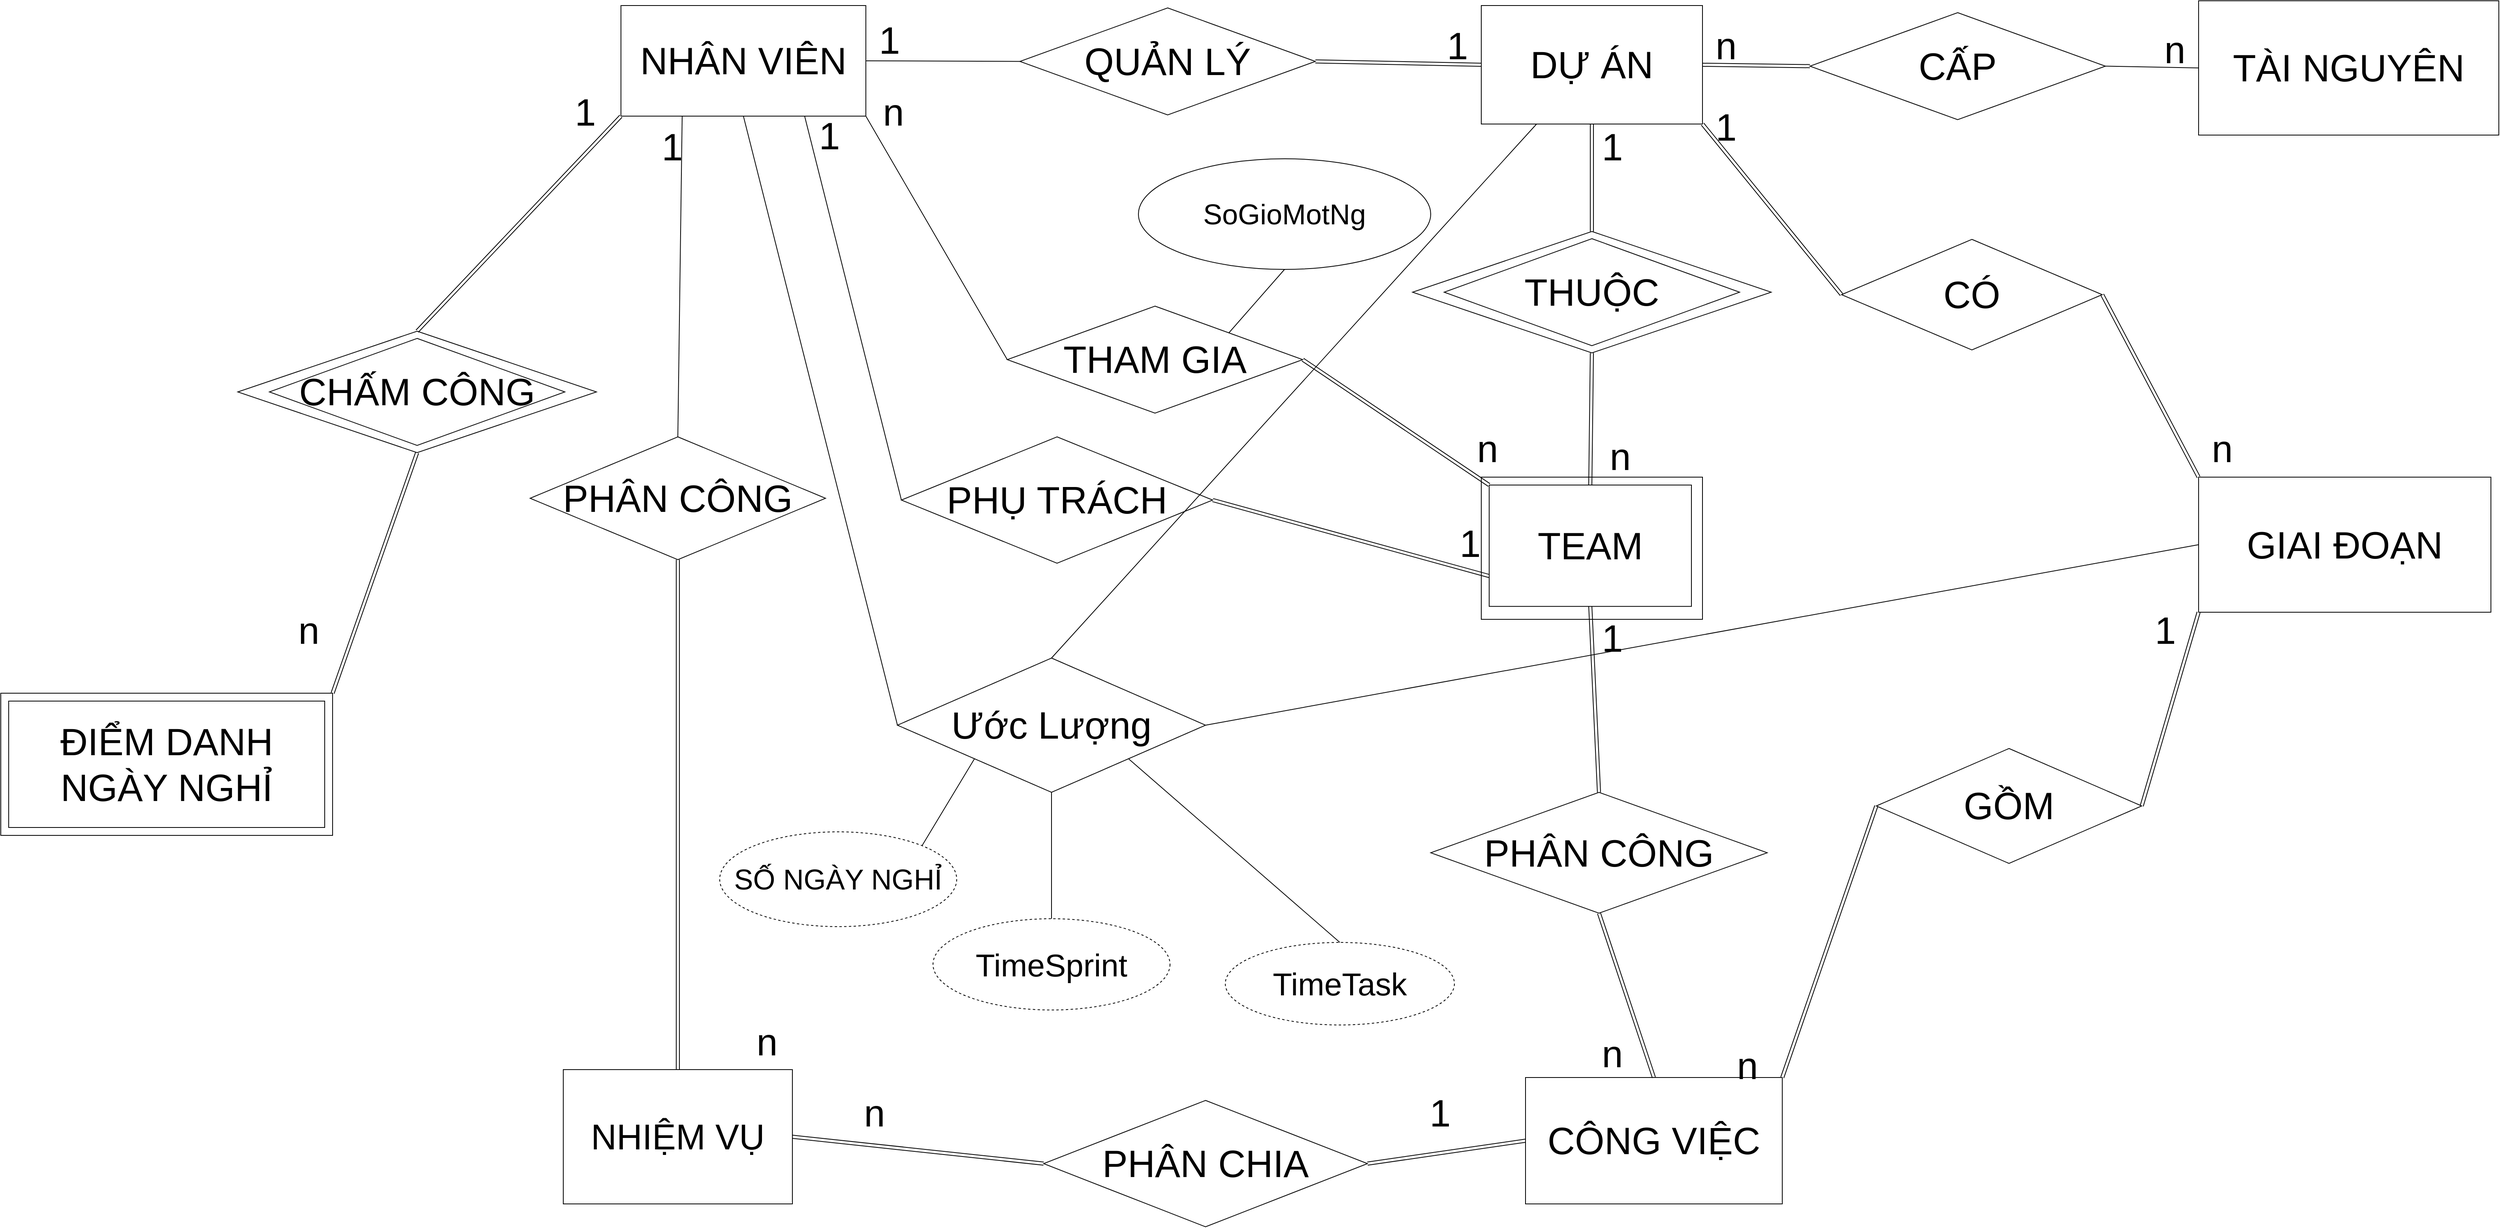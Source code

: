 <mxfile version="20.8.10" type="device" pages="2"><diagram id="C5RBs43oDa-KdzZeNtuy" name="Mối Kết Hợp"><mxGraphModel dx="4080" dy="1984" grid="1" gridSize="10" guides="1" tooltips="1" connect="1" arrows="1" fold="1" page="1" pageScale="1" pageWidth="827" pageHeight="1169" math="0" shadow="0"><root><mxCell id="WIyWlLk6GJQsqaUBKTNV-0"/><mxCell id="WIyWlLk6GJQsqaUBKTNV-1" parent="WIyWlLk6GJQsqaUBKTNV-0"/><mxCell id="3_I5SoKO1ajLQpSbr8QC-2" value="&lt;font style=&quot;font-size: 48px;&quot;&gt;NHÂN VIÊN&lt;/font&gt;" style="rounded=0;whiteSpace=wrap;html=1;" parent="WIyWlLk6GJQsqaUBKTNV-1" vertex="1"><mxGeometry x="1105" y="204" width="310" height="140" as="geometry"/></mxCell><mxCell id="3_I5SoKO1ajLQpSbr8QC-3" value="" style="group;fontSize=35;fontStyle=0" parent="WIyWlLk6GJQsqaUBKTNV-1" vertex="1" connectable="0"><mxGeometry x="1032" y="1551" width="290" height="170" as="geometry"/></mxCell><mxCell id="3_I5SoKO1ajLQpSbr8QC-4" value="&lt;span style=&quot;font-size: 45px;&quot;&gt;NHIỆM VỤ&lt;/span&gt;" style="rounded=0;whiteSpace=wrap;html=1;movable=1;resizable=1;rotatable=1;deletable=1;editable=1;locked=0;connectable=1;" parent="3_I5SoKO1ajLQpSbr8QC-3" vertex="1"><mxGeometry width="290" height="170" as="geometry"/></mxCell><mxCell id="3_I5SoKO1ajLQpSbr8QC-14" value="&lt;font style=&quot;font-size: 48px;&quot;&gt;DỰ ÁN&lt;/font&gt;" style="rounded=0;whiteSpace=wrap;html=1;" parent="WIyWlLk6GJQsqaUBKTNV-1" vertex="1"><mxGeometry x="2194" y="204" width="280" height="150" as="geometry"/></mxCell><mxCell id="3_I5SoKO1ajLQpSbr8QC-18" value="" style="group;rounded=0;strokeColor=default;fontFamily=Helvetica;fontSize=12;fontColor=default;fillColor=default;html=1;" parent="WIyWlLk6GJQsqaUBKTNV-1" vertex="1" connectable="0"><mxGeometry x="2194" y="801" width="280" height="180" as="geometry"/></mxCell><mxCell id="3_I5SoKO1ajLQpSbr8QC-19" value="&lt;font style=&quot;font-size: 48px;&quot;&gt;TEAM&lt;/font&gt;" style="rounded=0;whiteSpace=wrap;html=1;movable=1;resizable=1;rotatable=1;deletable=1;editable=1;locked=0;connectable=1;strokeColor=default;fontFamily=Helvetica;fontSize=12;fontColor=default;fillColor=default;" parent="3_I5SoKO1ajLQpSbr8QC-18" vertex="1"><mxGeometry x="10" y="10" width="256" height="153.63" as="geometry"/></mxCell><mxCell id="3_I5SoKO1ajLQpSbr8QC-20" value="&lt;span style=&quot;font-size: 48px;&quot;&gt;CÔNG VIỆC&lt;/span&gt;" style="rounded=0;whiteSpace=wrap;html=1;" parent="WIyWlLk6GJQsqaUBKTNV-1" vertex="1"><mxGeometry x="2250" y="1561" width="325" height="160" as="geometry"/></mxCell><mxCell id="3_I5SoKO1ajLQpSbr8QC-22" value="&lt;font style=&quot;font-size: 48px;&quot;&gt;TÀI NGUYÊN&lt;/font&gt;" style="rounded=0;whiteSpace=wrap;html=1;" parent="WIyWlLk6GJQsqaUBKTNV-1" vertex="1"><mxGeometry x="3102" y="198" width="380" height="170" as="geometry"/></mxCell><mxCell id="3_I5SoKO1ajLQpSbr8QC-57" value="&lt;span style=&quot;font-size: 48px;&quot;&gt;QUẢN LÝ&lt;/span&gt;" style="rhombus;whiteSpace=wrap;html=1;" parent="WIyWlLk6GJQsqaUBKTNV-1" vertex="1"><mxGeometry x="1610" y="207" width="374" height="135.5" as="geometry"/></mxCell><mxCell id="3_I5SoKO1ajLQpSbr8QC-59" value="" style="endArrow=none;html=1;rounded=0;exitX=1;exitY=0.5;exitDx=0;exitDy=0;entryX=0;entryY=0.5;entryDx=0;entryDy=0;" parent="WIyWlLk6GJQsqaUBKTNV-1" source="3_I5SoKO1ajLQpSbr8QC-2" target="3_I5SoKO1ajLQpSbr8QC-57" edge="1"><mxGeometry width="50" height="50" relative="1" as="geometry"><mxPoint x="1480" y="80" as="sourcePoint"/><mxPoint x="1530" y="30" as="targetPoint"/></mxGeometry></mxCell><mxCell id="3_I5SoKO1ajLQpSbr8QC-60" value="" style="shape=link;html=1;rounded=0;entryX=0;entryY=0.5;entryDx=0;entryDy=0;exitX=1;exitY=0.5;exitDx=0;exitDy=0;" parent="WIyWlLk6GJQsqaUBKTNV-1" source="3_I5SoKO1ajLQpSbr8QC-57" target="3_I5SoKO1ajLQpSbr8QC-14" edge="1"><mxGeometry width="100" relative="1" as="geometry"><mxPoint x="1460" y="60" as="sourcePoint"/><mxPoint x="1560" y="60" as="targetPoint"/></mxGeometry></mxCell><mxCell id="3_I5SoKO1ajLQpSbr8QC-61" value="&lt;span style=&quot;font-size: 48px;&quot;&gt;1&lt;/span&gt;" style="text;html=1;strokeColor=none;fillColor=none;align=center;verticalAlign=middle;whiteSpace=wrap;rounded=0;" parent="WIyWlLk6GJQsqaUBKTNV-1" vertex="1"><mxGeometry x="1415" y="233" width="60" height="30" as="geometry"/></mxCell><mxCell id="3_I5SoKO1ajLQpSbr8QC-62" value="&lt;span style=&quot;font-size: 48px;&quot;&gt;1&lt;/span&gt;" style="text;html=1;strokeColor=none;fillColor=none;align=center;verticalAlign=middle;whiteSpace=wrap;rounded=0;" parent="WIyWlLk6GJQsqaUBKTNV-1" vertex="1"><mxGeometry x="2134" y="240" width="60" height="30" as="geometry"/></mxCell><mxCell id="3_I5SoKO1ajLQpSbr8QC-63" value="&lt;span style=&quot;font-size: 48px;&quot;&gt;CẤP&lt;/span&gt;" style="rhombus;whiteSpace=wrap;html=1;" parent="WIyWlLk6GJQsqaUBKTNV-1" vertex="1"><mxGeometry x="2610" y="213" width="374" height="135.5" as="geometry"/></mxCell><mxCell id="3_I5SoKO1ajLQpSbr8QC-64" value="" style="endArrow=none;html=1;rounded=0;exitX=1;exitY=0.5;exitDx=0;exitDy=0;entryX=0;entryY=0.5;entryDx=0;entryDy=0;" parent="WIyWlLk6GJQsqaUBKTNV-1" source="3_I5SoKO1ajLQpSbr8QC-63" target="3_I5SoKO1ajLQpSbr8QC-22" edge="1"><mxGeometry width="50" height="50" relative="1" as="geometry"><mxPoint x="2810" y="110" as="sourcePoint"/><mxPoint x="3005" y="110.75" as="targetPoint"/></mxGeometry></mxCell><mxCell id="3_I5SoKO1ajLQpSbr8QC-65" value="" style="shape=link;html=1;rounded=0;entryX=0;entryY=0.5;entryDx=0;entryDy=0;exitX=1;exitY=0.5;exitDx=0;exitDy=0;" parent="WIyWlLk6GJQsqaUBKTNV-1" source="3_I5SoKO1ajLQpSbr8QC-14" target="3_I5SoKO1ajLQpSbr8QC-63" edge="1"><mxGeometry width="100" relative="1" as="geometry"><mxPoint x="2435" y="54" as="sourcePoint"/><mxPoint x="3169" y="273" as="targetPoint"/></mxGeometry></mxCell><mxCell id="3_I5SoKO1ajLQpSbr8QC-68" value="&lt;span style=&quot;font-size: 48px;&quot;&gt;n&lt;/span&gt;" style="text;html=1;strokeColor=none;fillColor=none;align=center;verticalAlign=middle;whiteSpace=wrap;rounded=0;" parent="WIyWlLk6GJQsqaUBKTNV-1" vertex="1"><mxGeometry x="2474" y="240" width="60" height="30" as="geometry"/></mxCell><mxCell id="3_I5SoKO1ajLQpSbr8QC-69" value="&lt;span style=&quot;font-size: 48px;&quot;&gt;n&lt;/span&gt;" style="text;html=1;strokeColor=none;fillColor=none;align=center;verticalAlign=middle;whiteSpace=wrap;rounded=0;" parent="WIyWlLk6GJQsqaUBKTNV-1" vertex="1"><mxGeometry x="3042" y="245" width="60" height="30" as="geometry"/></mxCell><mxCell id="3_I5SoKO1ajLQpSbr8QC-73" value="" style="group" parent="WIyWlLk6GJQsqaUBKTNV-1" vertex="1" connectable="0"><mxGeometry x="2107" y="490" width="454" height="153.75" as="geometry"/></mxCell><mxCell id="3_I5SoKO1ajLQpSbr8QC-72" value="" style="rhombus;whiteSpace=wrap;html=1;" parent="3_I5SoKO1ajLQpSbr8QC-73" vertex="1"><mxGeometry width="454" height="153.75" as="geometry"/></mxCell><mxCell id="3_I5SoKO1ajLQpSbr8QC-71" value="&lt;span style=&quot;font-size: 48px;&quot;&gt;THUỘC&lt;/span&gt;" style="rhombus;whiteSpace=wrap;html=1;" parent="3_I5SoKO1ajLQpSbr8QC-73" vertex="1"><mxGeometry x="40" y="9.13" width="374" height="135.5" as="geometry"/></mxCell><mxCell id="3_I5SoKO1ajLQpSbr8QC-74" value="" style="shape=link;html=1;rounded=0;entryX=0.5;entryY=1;entryDx=0;entryDy=0;exitX=0.5;exitY=0;exitDx=0;exitDy=0;" parent="WIyWlLk6GJQsqaUBKTNV-1" source="3_I5SoKO1ajLQpSbr8QC-72" target="3_I5SoKO1ajLQpSbr8QC-14" edge="1"><mxGeometry width="100" relative="1" as="geometry"><mxPoint x="1994" y="285" as="sourcePoint"/><mxPoint x="2204" y="289" as="targetPoint"/></mxGeometry></mxCell><mxCell id="3_I5SoKO1ajLQpSbr8QC-75" value="" style="shape=link;html=1;rounded=0;entryX=0.5;entryY=0;entryDx=0;entryDy=0;exitX=0.5;exitY=1;exitDx=0;exitDy=0;" parent="WIyWlLk6GJQsqaUBKTNV-1" source="3_I5SoKO1ajLQpSbr8QC-72" target="3_I5SoKO1ajLQpSbr8QC-19" edge="1"><mxGeometry width="100" relative="1" as="geometry"><mxPoint x="2344" y="500" as="sourcePoint"/><mxPoint x="2344" y="364" as="targetPoint"/></mxGeometry></mxCell><mxCell id="3_I5SoKO1ajLQpSbr8QC-76" value="&lt;span style=&quot;font-size: 48px;&quot;&gt;n&lt;/span&gt;" style="text;html=1;strokeColor=none;fillColor=none;align=center;verticalAlign=middle;whiteSpace=wrap;rounded=0;" parent="WIyWlLk6GJQsqaUBKTNV-1" vertex="1"><mxGeometry x="2340" y="760" width="60" height="30" as="geometry"/></mxCell><mxCell id="3_I5SoKO1ajLQpSbr8QC-77" value="&lt;span style=&quot;font-size: 48px;&quot;&gt;1&lt;/span&gt;" style="text;html=1;strokeColor=none;fillColor=none;align=center;verticalAlign=middle;whiteSpace=wrap;rounded=0;" parent="WIyWlLk6GJQsqaUBKTNV-1" vertex="1"><mxGeometry x="2330" y="368" width="60" height="30" as="geometry"/></mxCell><mxCell id="3_I5SoKO1ajLQpSbr8QC-78" value="&lt;span style=&quot;font-size: 48px;&quot;&gt;GIAI ĐOẠN&lt;/span&gt;" style="rounded=0;whiteSpace=wrap;html=1;" parent="WIyWlLk6GJQsqaUBKTNV-1" vertex="1"><mxGeometry x="3102" y="801" width="370" height="171" as="geometry"/></mxCell><mxCell id="3_I5SoKO1ajLQpSbr8QC-79" value="" style="group" parent="WIyWlLk6GJQsqaUBKTNV-1" vertex="1" connectable="0"><mxGeometry x="540" y="1144.5" width="200" height="110" as="geometry"/></mxCell><mxCell id="3_I5SoKO1ajLQpSbr8QC-80" value="" style="rounded=0;whiteSpace=wrap;html=1;movable=1;resizable=1;rotatable=1;deletable=1;editable=1;locked=0;connectable=1;" parent="3_I5SoKO1ajLQpSbr8QC-79" vertex="1"><mxGeometry x="-220" y="-70" width="420" height="180" as="geometry"/></mxCell><mxCell id="3_I5SoKO1ajLQpSbr8QC-81" value="&lt;font style=&quot;font-size: 48px;&quot;&gt;ĐIỂM DANH NGÀY NGHỈ&lt;/font&gt;" style="rounded=0;whiteSpace=wrap;html=1;movable=1;resizable=1;rotatable=1;deletable=1;editable=1;locked=0;connectable=1;" parent="3_I5SoKO1ajLQpSbr8QC-79" vertex="1"><mxGeometry x="-210" y="-60" width="400" height="160" as="geometry"/></mxCell><mxCell id="3_I5SoKO1ajLQpSbr8QC-82" value="" style="shape=link;html=1;rounded=0;entryX=0;entryY=0;entryDx=0;entryDy=0;exitX=1;exitY=0.5;exitDx=0;exitDy=0;" parent="WIyWlLk6GJQsqaUBKTNV-1" source="3_I5SoKO1ajLQpSbr8QC-85" target="3_I5SoKO1ajLQpSbr8QC-78" edge="1"><mxGeometry width="100" relative="1" as="geometry"><mxPoint x="2880" y="650" as="sourcePoint"/><mxPoint x="2204" y="289" as="targetPoint"/></mxGeometry></mxCell><mxCell id="3_I5SoKO1ajLQpSbr8QC-83" value="" style="shape=link;html=1;rounded=0;entryX=1;entryY=1;entryDx=0;entryDy=0;exitX=0;exitY=0.5;exitDx=0;exitDy=0;" parent="WIyWlLk6GJQsqaUBKTNV-1" source="3_I5SoKO1ajLQpSbr8QC-85" target="3_I5SoKO1ajLQpSbr8QC-14" edge="1"><mxGeometry width="100" relative="1" as="geometry"><mxPoint x="2670" y="490" as="sourcePoint"/><mxPoint x="2214" y="299" as="targetPoint"/></mxGeometry></mxCell><mxCell id="3_I5SoKO1ajLQpSbr8QC-85" value="&lt;span style=&quot;font-size: 48px;&quot;&gt;CÓ&lt;/span&gt;" style="rhombus;whiteSpace=wrap;html=1;" parent="WIyWlLk6GJQsqaUBKTNV-1" vertex="1"><mxGeometry x="2650" y="500" width="330" height="140" as="geometry"/></mxCell><mxCell id="3_I5SoKO1ajLQpSbr8QC-86" value="&lt;span style=&quot;font-size: 48px;&quot;&gt;1&lt;/span&gt;" style="text;html=1;strokeColor=none;fillColor=none;align=center;verticalAlign=middle;whiteSpace=wrap;rounded=0;" parent="WIyWlLk6GJQsqaUBKTNV-1" vertex="1"><mxGeometry x="2474" y="342.5" width="60" height="30" as="geometry"/></mxCell><mxCell id="3_I5SoKO1ajLQpSbr8QC-87" value="&lt;span style=&quot;font-size: 48px;&quot;&gt;n&lt;/span&gt;" style="text;html=1;strokeColor=none;fillColor=none;align=center;verticalAlign=middle;whiteSpace=wrap;rounded=0;" parent="WIyWlLk6GJQsqaUBKTNV-1" vertex="1"><mxGeometry x="3102" y="750" width="60" height="30" as="geometry"/></mxCell><mxCell id="3_I5SoKO1ajLQpSbr8QC-88" value="" style="shape=link;html=1;rounded=0;entryX=0.5;entryY=0;entryDx=0;entryDy=0;exitX=0.5;exitY=1;exitDx=0;exitDy=0;" parent="WIyWlLk6GJQsqaUBKTNV-1" source="3_I5SoKO1ajLQpSbr8QC-90" target="3_I5SoKO1ajLQpSbr8QC-20" edge="1"><mxGeometry width="100" relative="1" as="geometry"><mxPoint x="2426" y="1267.5" as="sourcePoint"/><mxPoint x="2648" y="1418.5" as="targetPoint"/></mxGeometry></mxCell><mxCell id="3_I5SoKO1ajLQpSbr8QC-89" value="" style="shape=link;html=1;rounded=0;exitX=0.5;exitY=0;exitDx=0;exitDy=0;entryX=0.5;entryY=1;entryDx=0;entryDy=0;" parent="WIyWlLk6GJQsqaUBKTNV-1" source="3_I5SoKO1ajLQpSbr8QC-90" target="3_I5SoKO1ajLQpSbr8QC-19" edge="1"><mxGeometry width="100" relative="1" as="geometry"><mxPoint x="2216" y="1107.5" as="sourcePoint"/><mxPoint x="2330" y="1020" as="targetPoint"/></mxGeometry></mxCell><mxCell id="3_I5SoKO1ajLQpSbr8QC-90" value="&lt;span style=&quot;font-size: 48px;&quot;&gt;PHÂN CÔNG&lt;/span&gt;" style="rhombus;whiteSpace=wrap;html=1;" parent="WIyWlLk6GJQsqaUBKTNV-1" vertex="1"><mxGeometry x="2130" y="1200" width="426" height="153" as="geometry"/></mxCell><mxCell id="3_I5SoKO1ajLQpSbr8QC-91" value="&lt;span style=&quot;font-size: 48px;&quot;&gt;1&lt;/span&gt;" style="text;html=1;strokeColor=none;fillColor=none;align=center;verticalAlign=middle;whiteSpace=wrap;rounded=0;" parent="WIyWlLk6GJQsqaUBKTNV-1" vertex="1"><mxGeometry x="2330" y="990" width="60" height="30" as="geometry"/></mxCell><mxCell id="3_I5SoKO1ajLQpSbr8QC-93" value="&lt;span style=&quot;font-size: 48px;&quot;&gt;n&lt;/span&gt;" style="text;html=1;strokeColor=none;fillColor=none;align=center;verticalAlign=middle;whiteSpace=wrap;rounded=0;" parent="WIyWlLk6GJQsqaUBKTNV-1" vertex="1"><mxGeometry x="2330" y="1516" width="60" height="30" as="geometry"/></mxCell><mxCell id="3_I5SoKO1ajLQpSbr8QC-94" value="" style="shape=link;html=1;rounded=0;entryX=1;entryY=0;entryDx=0;entryDy=0;exitX=0;exitY=0.5;exitDx=0;exitDy=0;" parent="WIyWlLk6GJQsqaUBKTNV-1" source="3_I5SoKO1ajLQpSbr8QC-96" target="3_I5SoKO1ajLQpSbr8QC-20" edge="1"><mxGeometry width="100" relative="1" as="geometry"><mxPoint x="3036" y="1187.5" as="sourcePoint"/><mxPoint x="3258" y="1338.5" as="targetPoint"/></mxGeometry></mxCell><mxCell id="3_I5SoKO1ajLQpSbr8QC-95" value="" style="shape=link;html=1;rounded=0;entryX=0;entryY=1;entryDx=0;entryDy=0;exitX=1;exitY=0.5;exitDx=0;exitDy=0;" parent="WIyWlLk6GJQsqaUBKTNV-1" source="3_I5SoKO1ajLQpSbr8QC-96" target="3_I5SoKO1ajLQpSbr8QC-78" edge="1"><mxGeometry width="100" relative="1" as="geometry"><mxPoint x="2826" y="1027.5" as="sourcePoint"/><mxPoint x="2630" y="891.5" as="targetPoint"/></mxGeometry></mxCell><mxCell id="3_I5SoKO1ajLQpSbr8QC-96" value="&lt;span style=&quot;font-size: 48px;&quot;&gt;GỒM&lt;/span&gt;" style="rhombus;whiteSpace=wrap;html=1;" parent="WIyWlLk6GJQsqaUBKTNV-1" vertex="1"><mxGeometry x="2694" y="1144.5" width="336" height="145.5" as="geometry"/></mxCell><mxCell id="3_I5SoKO1ajLQpSbr8QC-97" value="&lt;span style=&quot;font-size: 48px;&quot;&gt;1&lt;/span&gt;" style="text;html=1;strokeColor=none;fillColor=none;align=center;verticalAlign=middle;whiteSpace=wrap;rounded=0;" parent="WIyWlLk6GJQsqaUBKTNV-1" vertex="1"><mxGeometry x="3030" y="980" width="60" height="30" as="geometry"/></mxCell><mxCell id="3_I5SoKO1ajLQpSbr8QC-98" value="&lt;span style=&quot;font-size: 48px;&quot;&gt;n&lt;/span&gt;" style="text;html=1;strokeColor=none;fillColor=none;align=center;verticalAlign=middle;whiteSpace=wrap;rounded=0;" parent="WIyWlLk6GJQsqaUBKTNV-1" vertex="1"><mxGeometry x="2501" y="1531" width="60" height="30" as="geometry"/></mxCell><mxCell id="3_I5SoKO1ajLQpSbr8QC-103" value="" style="shape=link;html=1;rounded=0;entryX=1;entryY=0.5;entryDx=0;entryDy=0;exitX=0;exitY=0.5;exitDx=0;exitDy=0;" parent="WIyWlLk6GJQsqaUBKTNV-1" source="3_I5SoKO1ajLQpSbr8QC-105" target="3_I5SoKO1ajLQpSbr8QC-4" edge="1"><mxGeometry width="100" relative="1" as="geometry"><mxPoint x="1986" y="1656.5" as="sourcePoint"/><mxPoint x="1440" y="1869" as="targetPoint"/></mxGeometry></mxCell><mxCell id="3_I5SoKO1ajLQpSbr8QC-104" value="" style="shape=link;html=1;rounded=0;entryX=0;entryY=0.5;entryDx=0;entryDy=0;exitX=1;exitY=0.5;exitDx=0;exitDy=0;" parent="WIyWlLk6GJQsqaUBKTNV-1" source="3_I5SoKO1ajLQpSbr8QC-105" target="3_I5SoKO1ajLQpSbr8QC-20" edge="1"><mxGeometry width="100" relative="1" as="geometry"><mxPoint x="1776" y="1496.5" as="sourcePoint"/><mxPoint x="2052" y="1441" as="targetPoint"/></mxGeometry></mxCell><mxCell id="3_I5SoKO1ajLQpSbr8QC-105" value="&lt;span style=&quot;font-size: 48px;&quot;&gt;PHÂN CHIA&lt;/span&gt;" style="rhombus;whiteSpace=wrap;html=1;" parent="WIyWlLk6GJQsqaUBKTNV-1" vertex="1"><mxGeometry x="1640" y="1590" width="410" height="160" as="geometry"/></mxCell><mxCell id="3_I5SoKO1ajLQpSbr8QC-106" value="&lt;span style=&quot;font-size: 48px;&quot;&gt;1&lt;/span&gt;" style="text;html=1;strokeColor=none;fillColor=none;align=center;verticalAlign=middle;whiteSpace=wrap;rounded=0;" parent="WIyWlLk6GJQsqaUBKTNV-1" vertex="1"><mxGeometry x="2111.5" y="1591" width="60" height="30" as="geometry"/></mxCell><mxCell id="3_I5SoKO1ajLQpSbr8QC-107" value="&lt;span style=&quot;font-size: 48px;&quot;&gt;n&lt;/span&gt;" style="text;html=1;strokeColor=none;fillColor=none;align=center;verticalAlign=middle;whiteSpace=wrap;rounded=0;" parent="WIyWlLk6GJQsqaUBKTNV-1" vertex="1"><mxGeometry x="1396" y="1591" width="60" height="30" as="geometry"/></mxCell><mxCell id="3_I5SoKO1ajLQpSbr8QC-108" value="&lt;span style=&quot;font-size: 48px;&quot;&gt;PHÂN CÔNG&lt;/span&gt;" style="rhombus;whiteSpace=wrap;html=1;" parent="WIyWlLk6GJQsqaUBKTNV-1" vertex="1"><mxGeometry x="990" y="750" width="374" height="155.5" as="geometry"/></mxCell><mxCell id="3_I5SoKO1ajLQpSbr8QC-109" value="" style="endArrow=none;html=1;rounded=0;exitX=0.25;exitY=1;exitDx=0;exitDy=0;entryX=0.5;entryY=0;entryDx=0;entryDy=0;" parent="WIyWlLk6GJQsqaUBKTNV-1" source="3_I5SoKO1ajLQpSbr8QC-2" target="3_I5SoKO1ajLQpSbr8QC-108" edge="1"><mxGeometry width="50" height="50" relative="1" as="geometry"><mxPoint x="851.5" y="817" as="sourcePoint"/><mxPoint x="966.5" y="573" as="targetPoint"/></mxGeometry></mxCell><mxCell id="3_I5SoKO1ajLQpSbr8QC-110" value="" style="shape=link;html=1;rounded=0;entryX=0.5;entryY=0;entryDx=0;entryDy=0;exitX=0.5;exitY=1;exitDx=0;exitDy=0;" parent="WIyWlLk6GJQsqaUBKTNV-1" source="3_I5SoKO1ajLQpSbr8QC-108" target="3_I5SoKO1ajLQpSbr8QC-4" edge="1"><mxGeometry width="100" relative="1" as="geometry"><mxPoint x="896.5" y="603" as="sourcePoint"/><mxPoint x="1630.5" y="822" as="targetPoint"/></mxGeometry></mxCell><mxCell id="3_I5SoKO1ajLQpSbr8QC-111" value="&lt;span style=&quot;font-size: 48px;&quot;&gt;1&lt;/span&gt;" style="text;html=1;strokeColor=none;fillColor=none;align=center;verticalAlign=middle;whiteSpace=wrap;rounded=0;" parent="WIyWlLk6GJQsqaUBKTNV-1" vertex="1"><mxGeometry x="1140" y="368" width="60" height="30" as="geometry"/></mxCell><mxCell id="3_I5SoKO1ajLQpSbr8QC-112" value="&lt;span style=&quot;font-size: 48px;&quot;&gt;n&lt;/span&gt;" style="text;html=1;strokeColor=none;fillColor=none;align=center;verticalAlign=middle;whiteSpace=wrap;rounded=0;" parent="WIyWlLk6GJQsqaUBKTNV-1" vertex="1"><mxGeometry x="1260" y="1501" width="60" height="30" as="geometry"/></mxCell><mxCell id="3_I5SoKO1ajLQpSbr8QC-114" value="" style="group" parent="WIyWlLk6GJQsqaUBKTNV-1" vertex="1" connectable="0"><mxGeometry x="620" y="616.25" width="454" height="153.75" as="geometry"/></mxCell><mxCell id="3_I5SoKO1ajLQpSbr8QC-115" value="" style="rhombus;whiteSpace=wrap;html=1;" parent="3_I5SoKO1ajLQpSbr8QC-114" vertex="1"><mxGeometry width="454" height="153.75" as="geometry"/></mxCell><mxCell id="3_I5SoKO1ajLQpSbr8QC-116" value="&lt;span style=&quot;font-size: 48px;&quot;&gt;CHẤM CÔNG&lt;/span&gt;" style="rhombus;whiteSpace=wrap;html=1;" parent="3_I5SoKO1ajLQpSbr8QC-114" vertex="1"><mxGeometry x="40" y="9.13" width="374" height="135.5" as="geometry"/></mxCell><mxCell id="3_I5SoKO1ajLQpSbr8QC-117" value="" style="shape=link;html=1;rounded=0;entryX=0;entryY=1;entryDx=0;entryDy=0;exitX=0.5;exitY=0;exitDx=0;exitDy=0;" parent="WIyWlLk6GJQsqaUBKTNV-1" source="3_I5SoKO1ajLQpSbr8QC-115" target="3_I5SoKO1ajLQpSbr8QC-2" edge="1"><mxGeometry width="100" relative="1" as="geometry"><mxPoint x="497" y="352.5" as="sourcePoint"/><mxPoint x="837" y="421.5" as="targetPoint"/></mxGeometry></mxCell><mxCell id="3_I5SoKO1ajLQpSbr8QC-118" value="" style="shape=link;html=1;rounded=0;entryX=1;entryY=0;entryDx=0;entryDy=0;exitX=0.5;exitY=1;exitDx=0;exitDy=0;" parent="WIyWlLk6GJQsqaUBKTNV-1" source="3_I5SoKO1ajLQpSbr8QC-115" target="3_I5SoKO1ajLQpSbr8QC-80" edge="1"><mxGeometry width="100" relative="1" as="geometry"><mxPoint x="847" y="567.5" as="sourcePoint"/><mxPoint x="835" y="878.5" as="targetPoint"/></mxGeometry></mxCell><mxCell id="3_I5SoKO1ajLQpSbr8QC-119" value="&lt;span style=&quot;font-size: 48px;&quot;&gt;n&lt;/span&gt;" style="text;html=1;strokeColor=none;fillColor=none;align=center;verticalAlign=middle;whiteSpace=wrap;rounded=0;" parent="WIyWlLk6GJQsqaUBKTNV-1" vertex="1"><mxGeometry x="680" y="980" width="60" height="30" as="geometry"/></mxCell><mxCell id="3_I5SoKO1ajLQpSbr8QC-120" value="&lt;span style=&quot;font-size: 48px;&quot;&gt;1&lt;/span&gt;" style="text;html=1;strokeColor=none;fillColor=none;align=center;verticalAlign=middle;whiteSpace=wrap;rounded=0;" parent="WIyWlLk6GJQsqaUBKTNV-1" vertex="1"><mxGeometry x="1030" y="324" width="60" height="30" as="geometry"/></mxCell><mxCell id="3_I5SoKO1ajLQpSbr8QC-123" value="&lt;span style=&quot;font-size: 48px;&quot;&gt;PHỤ TRÁCH&lt;/span&gt;" style="rhombus;whiteSpace=wrap;html=1;" parent="WIyWlLk6GJQsqaUBKTNV-1" vertex="1"><mxGeometry x="1460" y="750" width="394" height="160" as="geometry"/></mxCell><mxCell id="3_I5SoKO1ajLQpSbr8QC-124" value="" style="endArrow=none;html=1;rounded=0;exitX=0.75;exitY=1;exitDx=0;exitDy=0;entryX=0;entryY=0.5;entryDx=0;entryDy=0;" parent="WIyWlLk6GJQsqaUBKTNV-1" source="3_I5SoKO1ajLQpSbr8QC-2" target="3_I5SoKO1ajLQpSbr8QC-123" edge="1"><mxGeometry width="50" height="50" relative="1" as="geometry"><mxPoint x="1407.5" y="607" as="sourcePoint"/><mxPoint x="1522.5" y="363" as="targetPoint"/></mxGeometry></mxCell><mxCell id="3_I5SoKO1ajLQpSbr8QC-125" value="" style="shape=link;html=1;rounded=0;entryX=0;entryY=0.75;entryDx=0;entryDy=0;exitX=1;exitY=0.5;exitDx=0;exitDy=0;" parent="WIyWlLk6GJQsqaUBKTNV-1" source="3_I5SoKO1ajLQpSbr8QC-123" target="3_I5SoKO1ajLQpSbr8QC-19" edge="1"><mxGeometry width="100" relative="1" as="geometry"><mxPoint x="1452.5" y="393" as="sourcePoint"/><mxPoint x="2186.5" y="612" as="targetPoint"/></mxGeometry></mxCell><mxCell id="3_I5SoKO1ajLQpSbr8QC-126" value="&lt;span style=&quot;font-size: 48px;&quot;&gt;1&lt;/span&gt;" style="text;html=1;strokeColor=none;fillColor=none;align=center;verticalAlign=middle;whiteSpace=wrap;rounded=0;" parent="WIyWlLk6GJQsqaUBKTNV-1" vertex="1"><mxGeometry x="1339" y="354" width="60" height="30" as="geometry"/></mxCell><mxCell id="3_I5SoKO1ajLQpSbr8QC-127" value="&lt;span style=&quot;font-size: 48px;&quot;&gt;1&lt;/span&gt;" style="text;html=1;strokeColor=none;fillColor=none;align=center;verticalAlign=middle;whiteSpace=wrap;rounded=0;" parent="WIyWlLk6GJQsqaUBKTNV-1" vertex="1"><mxGeometry x="2150" y="870" width="60" height="30" as="geometry"/></mxCell><mxCell id="3_I5SoKO1ajLQpSbr8QC-134" value="&lt;span style=&quot;font-size: 48px;&quot;&gt;THAM GIA&lt;/span&gt;" style="rhombus;whiteSpace=wrap;html=1;" parent="WIyWlLk6GJQsqaUBKTNV-1" vertex="1"><mxGeometry x="1594" y="584.5" width="374" height="135.5" as="geometry"/></mxCell><mxCell id="3_I5SoKO1ajLQpSbr8QC-135" value="" style="endArrow=none;html=1;rounded=0;exitX=1;exitY=1;exitDx=0;exitDy=0;entryX=0;entryY=0.5;entryDx=0;entryDy=0;" parent="WIyWlLk6GJQsqaUBKTNV-1" source="3_I5SoKO1ajLQpSbr8QC-2" target="3_I5SoKO1ajLQpSbr8QC-134" edge="1"><mxGeometry width="50" height="50" relative="1" as="geometry"><mxPoint x="1399" y="516" as="sourcePoint"/><mxPoint x="1514" y="272" as="targetPoint"/></mxGeometry></mxCell><mxCell id="3_I5SoKO1ajLQpSbr8QC-136" value="" style="shape=link;html=1;rounded=0;entryX=0;entryY=0;entryDx=0;entryDy=0;exitX=1;exitY=0.5;exitDx=0;exitDy=0;" parent="WIyWlLk6GJQsqaUBKTNV-1" source="3_I5SoKO1ajLQpSbr8QC-134" target="3_I5SoKO1ajLQpSbr8QC-19" edge="1"><mxGeometry width="100" relative="1" as="geometry"><mxPoint x="1444" y="302" as="sourcePoint"/><mxPoint x="2178" y="521" as="targetPoint"/></mxGeometry></mxCell><mxCell id="3_I5SoKO1ajLQpSbr8QC-137" value="&lt;span style=&quot;font-size: 48px;&quot;&gt;n&lt;/span&gt;" style="text;html=1;strokeColor=none;fillColor=none;align=center;verticalAlign=middle;whiteSpace=wrap;rounded=0;" parent="WIyWlLk6GJQsqaUBKTNV-1" vertex="1"><mxGeometry x="1420" y="324" width="60" height="30" as="geometry"/></mxCell><mxCell id="3_I5SoKO1ajLQpSbr8QC-138" value="&lt;span style=&quot;font-size: 48px;&quot;&gt;n&lt;/span&gt;" style="text;html=1;strokeColor=none;fillColor=none;align=center;verticalAlign=middle;whiteSpace=wrap;rounded=0;" parent="WIyWlLk6GJQsqaUBKTNV-1" vertex="1"><mxGeometry x="2171.5" y="750" width="60" height="30" as="geometry"/></mxCell><mxCell id="3_I5SoKO1ajLQpSbr8QC-140" value="&lt;span style=&quot;font-size: 36px;&quot;&gt;SoGioMotNg&lt;/span&gt;" style="ellipse;whiteSpace=wrap;html=1;" parent="WIyWlLk6GJQsqaUBKTNV-1" vertex="1"><mxGeometry x="1760" y="398" width="370" height="140" as="geometry"/></mxCell><mxCell id="3_I5SoKO1ajLQpSbr8QC-141" value="" style="endArrow=none;html=1;rounded=0;entryX=0.5;entryY=1;entryDx=0;entryDy=0;exitX=1;exitY=0;exitDx=0;exitDy=0;" parent="WIyWlLk6GJQsqaUBKTNV-1" source="3_I5SoKO1ajLQpSbr8QC-134" target="3_I5SoKO1ajLQpSbr8QC-140" edge="1"><mxGeometry width="50" height="50" relative="1" as="geometry"><mxPoint x="1360" y="600" as="sourcePoint"/><mxPoint x="1410" y="550" as="targetPoint"/></mxGeometry></mxCell><mxCell id="3_I5SoKO1ajLQpSbr8QC-143" value="&lt;span style=&quot;font-size: 48px;&quot;&gt;Ước Lượng&lt;/span&gt;" style="rhombus;whiteSpace=wrap;html=1;" parent="WIyWlLk6GJQsqaUBKTNV-1" vertex="1"><mxGeometry x="1455" y="1030" width="390" height="170" as="geometry"/></mxCell><mxCell id="3_I5SoKO1ajLQpSbr8QC-144" value="" style="endArrow=none;html=1;rounded=0;entryX=0.5;entryY=1;entryDx=0;entryDy=0;exitX=0;exitY=0.5;exitDx=0;exitDy=0;" parent="WIyWlLk6GJQsqaUBKTNV-1" source="3_I5SoKO1ajLQpSbr8QC-143" target="3_I5SoKO1ajLQpSbr8QC-2" edge="1"><mxGeometry width="50" height="50" relative="1" as="geometry"><mxPoint x="2260" y="850" as="sourcePoint"/><mxPoint x="1370" y="560" as="targetPoint"/></mxGeometry></mxCell><mxCell id="3_I5SoKO1ajLQpSbr8QC-145" value="" style="endArrow=none;html=1;rounded=0;entryX=0.25;entryY=1;entryDx=0;entryDy=0;exitX=0.5;exitY=0;exitDx=0;exitDy=0;" parent="WIyWlLk6GJQsqaUBKTNV-1" source="3_I5SoKO1ajLQpSbr8QC-143" target="3_I5SoKO1ajLQpSbr8QC-14" edge="1"><mxGeometry width="50" height="50" relative="1" as="geometry"><mxPoint x="1440" y="1176" as="sourcePoint"/><mxPoint x="1270" y="354" as="targetPoint"/></mxGeometry></mxCell><mxCell id="3_I5SoKO1ajLQpSbr8QC-146" value="" style="endArrow=none;html=1;rounded=0;entryX=0;entryY=0.5;entryDx=0;entryDy=0;exitX=1;exitY=0.5;exitDx=0;exitDy=0;" parent="WIyWlLk6GJQsqaUBKTNV-1" source="3_I5SoKO1ajLQpSbr8QC-143" target="3_I5SoKO1ajLQpSbr8QC-78" edge="1"><mxGeometry width="50" height="50" relative="1" as="geometry"><mxPoint x="1802" y="1160" as="sourcePoint"/><mxPoint x="2274" y="364" as="targetPoint"/></mxGeometry></mxCell><mxCell id="3_I5SoKO1ajLQpSbr8QC-147" value="&lt;font style=&quot;font-size: 36px;&quot;&gt;SỐ NGÀY NGHỈ&lt;/font&gt;" style="ellipse;whiteSpace=wrap;html=1;align=center;dashed=1;" parent="WIyWlLk6GJQsqaUBKTNV-1" vertex="1"><mxGeometry x="1230" y="1250" width="300" height="120" as="geometry"/></mxCell><mxCell id="3_I5SoKO1ajLQpSbr8QC-148" value="" style="endArrow=none;html=1;rounded=0;exitX=1;exitY=0;exitDx=0;exitDy=0;entryX=0;entryY=1;entryDx=0;entryDy=0;" parent="WIyWlLk6GJQsqaUBKTNV-1" source="3_I5SoKO1ajLQpSbr8QC-147" target="3_I5SoKO1ajLQpSbr8QC-143" edge="1"><mxGeometry relative="1" as="geometry"><mxPoint x="1640" y="1190" as="sourcePoint"/><mxPoint x="1800" y="1190" as="targetPoint"/></mxGeometry></mxCell><mxCell id="shMjv0mOl_azaOuttDhN-0" value="TimeSprint" style="ellipse;whiteSpace=wrap;html=1;fontSize=40;dashed=1;" parent="WIyWlLk6GJQsqaUBKTNV-1" vertex="1"><mxGeometry x="1500" y="1360" width="300" height="115.5" as="geometry"/></mxCell><mxCell id="shMjv0mOl_azaOuttDhN-1" value="" style="endArrow=none;html=1;rounded=0;fontSize=20;entryX=0.5;entryY=1;entryDx=0;entryDy=0;" parent="WIyWlLk6GJQsqaUBKTNV-1" source="shMjv0mOl_azaOuttDhN-0" target="3_I5SoKO1ajLQpSbr8QC-143" edge="1"><mxGeometry width="50" height="50" relative="1" as="geometry"><mxPoint x="1980" y="1050" as="sourcePoint"/><mxPoint x="2030" y="1000" as="targetPoint"/></mxGeometry></mxCell><mxCell id="Eqkc9Hcqi_a9w9sAyOXS-0" value="TimeTask" style="ellipse;whiteSpace=wrap;html=1;dashed=1;fontSize=40;" parent="WIyWlLk6GJQsqaUBKTNV-1" vertex="1"><mxGeometry x="1870" y="1390" width="290" height="104.5" as="geometry"/></mxCell><mxCell id="Eqkc9Hcqi_a9w9sAyOXS-1" value="" style="endArrow=none;html=1;rounded=0;fontSize=40;exitX=0.5;exitY=0;exitDx=0;exitDy=0;entryX=1;entryY=1;entryDx=0;entryDy=0;" parent="WIyWlLk6GJQsqaUBKTNV-1" source="Eqkc9Hcqi_a9w9sAyOXS-0" target="3_I5SoKO1ajLQpSbr8QC-143" edge="1"><mxGeometry width="50" height="50" relative="1" as="geometry"><mxPoint x="1730" y="1090" as="sourcePoint"/><mxPoint x="1780" y="1040" as="targetPoint"/></mxGeometry></mxCell></root></mxGraphModel></diagram><diagram id="Gy5e6U_plVm-h1LxpvRB" name="Các Tập Thực Thể"><mxGraphModel dx="5386" dy="3084" grid="1" gridSize="10" guides="1" tooltips="1" connect="1" arrows="1" fold="1" page="1" pageScale="1" pageWidth="850" pageHeight="1100" math="0" shadow="0"><root><mxCell id="0"/><mxCell id="1" parent="0"/><mxCell id="KAbs0ScCrpqB8FkGLiWp-6" value="&lt;font style=&quot;font-size: 48px;&quot;&gt;NHÂN VIÊN&lt;/font&gt;" style="rounded=0;whiteSpace=wrap;html=1;" parent="1" vertex="1"><mxGeometry x="450" y="560" width="310" height="140" as="geometry"/></mxCell><mxCell id="KAbs0ScCrpqB8FkGLiWp-7" value="&lt;u&gt;&lt;font style=&quot;font-size: 36px;&quot;&gt;MÃ NHÂN VIÊN&lt;/font&gt;&lt;/u&gt;" style="ellipse;whiteSpace=wrap;html=1;" parent="1" vertex="1"><mxGeometry x="26" y="367" width="310" height="140" as="geometry"/></mxCell><mxCell id="KAbs0ScCrpqB8FkGLiWp-8" value="&lt;font style=&quot;font-size: 36px;&quot;&gt;(TÊN NHÂN VIÊN)&lt;/font&gt;" style="ellipse;whiteSpace=wrap;html=1;" parent="1" vertex="1"><mxGeometry x="126" y="187" width="332" height="140" as="geometry"/></mxCell><mxCell id="KAbs0ScCrpqB8FkGLiWp-9" value="&lt;font style=&quot;font-size: 36px;&quot;&gt;HỌ VÀ TÊN ĐỆM&lt;/font&gt;" style="ellipse;whiteSpace=wrap;html=1;" parent="1" vertex="1"><mxGeometry x="-200" y="77" width="340" height="150" as="geometry"/></mxCell><mxCell id="KAbs0ScCrpqB8FkGLiWp-10" value="&lt;font style=&quot;font-size: 36px;&quot;&gt;TÊN&lt;/font&gt;" style="ellipse;whiteSpace=wrap;html=1;" parent="1" vertex="1"><mxGeometry x="36" y="-63" width="347" height="120" as="geometry"/></mxCell><mxCell id="KAbs0ScCrpqB8FkGLiWp-11" value="&lt;span style=&quot;font-size: 36px;&quot;&gt;EMAIL&lt;/span&gt;" style="ellipse;whiteSpace=wrap;html=1;" parent="1" vertex="1"><mxGeometry x="346" y="37" width="323" height="130" as="geometry"/></mxCell><mxCell id="KAbs0ScCrpqB8FkGLiWp-12" value="&lt;font style=&quot;font-size: 36px;&quot;&gt;LEVEL&lt;/font&gt;" style="ellipse;whiteSpace=wrap;html=1;" parent="1" vertex="1"><mxGeometry x="626" y="137" width="300" height="120" as="geometry"/></mxCell><mxCell id="KAbs0ScCrpqB8FkGLiWp-13" value="&lt;font style=&quot;font-size: 36px;&quot;&gt;ĐỊA CHỈ&lt;/font&gt;" style="ellipse;whiteSpace=wrap;html=1;" parent="1" vertex="1"><mxGeometry x="776" y="297" width="310" height="120" as="geometry"/></mxCell><mxCell id="KAbs0ScCrpqB8FkGLiWp-14" value="&lt;font style=&quot;font-size: 36px;&quot;&gt;SĐT&lt;/font&gt;" style="ellipse;whiteSpace=wrap;html=1;" parent="1" vertex="1"><mxGeometry x="856" y="452" width="300" height="120" as="geometry"/></mxCell><mxCell id="KAbs0ScCrpqB8FkGLiWp-15" value="" style="endArrow=none;html=1;rounded=0;entryX=0.5;entryY=0;entryDx=0;entryDy=0;exitX=1;exitY=1;exitDx=0;exitDy=0;" parent="1" source="KAbs0ScCrpqB8FkGLiWp-7" target="KAbs0ScCrpqB8FkGLiWp-6" edge="1"><mxGeometry width="50" height="50" relative="1" as="geometry"><mxPoint x="116" y="327" as="sourcePoint"/><mxPoint x="166" y="277" as="targetPoint"/></mxGeometry></mxCell><mxCell id="KAbs0ScCrpqB8FkGLiWp-16" value="" style="endArrow=none;html=1;rounded=0;exitX=1;exitY=1;exitDx=0;exitDy=0;entryX=0.5;entryY=0;entryDx=0;entryDy=0;" parent="1" source="KAbs0ScCrpqB8FkGLiWp-8" target="KAbs0ScCrpqB8FkGLiWp-6" edge="1"><mxGeometry width="50" height="50" relative="1" as="geometry"><mxPoint x="-152" y="545" as="sourcePoint"/><mxPoint x="76" y="537" as="targetPoint"/></mxGeometry></mxCell><mxCell id="KAbs0ScCrpqB8FkGLiWp-17" value="" style="endArrow=none;html=1;rounded=0;exitX=1;exitY=1;exitDx=0;exitDy=0;entryX=0;entryY=0;entryDx=0;entryDy=0;" parent="1" source="KAbs0ScCrpqB8FkGLiWp-9" target="KAbs0ScCrpqB8FkGLiWp-8" edge="1"><mxGeometry width="50" height="50" relative="1" as="geometry"><mxPoint x="-32" y="465" as="sourcePoint"/><mxPoint x="76" y="577" as="targetPoint"/></mxGeometry></mxCell><mxCell id="KAbs0ScCrpqB8FkGLiWp-18" value="" style="endArrow=none;html=1;rounded=0;exitX=0.5;exitY=1;exitDx=0;exitDy=0;entryX=0.5;entryY=0;entryDx=0;entryDy=0;" parent="1" source="KAbs0ScCrpqB8FkGLiWp-10" target="KAbs0ScCrpqB8FkGLiWp-8" edge="1"><mxGeometry width="50" height="50" relative="1" as="geometry"><mxPoint x="-22" y="475" as="sourcePoint"/><mxPoint x="86" y="587" as="targetPoint"/></mxGeometry></mxCell><mxCell id="KAbs0ScCrpqB8FkGLiWp-19" value="" style="endArrow=none;html=1;rounded=0;exitX=0.5;exitY=1;exitDx=0;exitDy=0;entryX=0.5;entryY=0;entryDx=0;entryDy=0;" parent="1" source="KAbs0ScCrpqB8FkGLiWp-11" target="KAbs0ScCrpqB8FkGLiWp-6" edge="1"><mxGeometry width="50" height="50" relative="1" as="geometry"><mxPoint x="-12" y="485" as="sourcePoint"/><mxPoint x="36" y="467" as="targetPoint"/></mxGeometry></mxCell><mxCell id="KAbs0ScCrpqB8FkGLiWp-20" value="" style="endArrow=none;html=1;rounded=0;exitX=0.5;exitY=1;exitDx=0;exitDy=0;entryX=0.5;entryY=0;entryDx=0;entryDy=0;" parent="1" source="KAbs0ScCrpqB8FkGLiWp-12" target="KAbs0ScCrpqB8FkGLiWp-6" edge="1"><mxGeometry width="50" height="50" relative="1" as="geometry"><mxPoint x="-2" y="495" as="sourcePoint"/><mxPoint x="106" y="607" as="targetPoint"/></mxGeometry></mxCell><mxCell id="KAbs0ScCrpqB8FkGLiWp-21" value="" style="endArrow=none;html=1;rounded=0;exitX=0;exitY=1;exitDx=0;exitDy=0;entryX=0.5;entryY=0;entryDx=0;entryDy=0;" parent="1" source="KAbs0ScCrpqB8FkGLiWp-13" target="KAbs0ScCrpqB8FkGLiWp-6" edge="1"><mxGeometry width="50" height="50" relative="1" as="geometry"><mxPoint x="8" y="505" as="sourcePoint"/><mxPoint x="116" y="617" as="targetPoint"/></mxGeometry></mxCell><mxCell id="KAbs0ScCrpqB8FkGLiWp-22" value="" style="endArrow=none;html=1;rounded=0;exitX=0;exitY=0.5;exitDx=0;exitDy=0;entryX=0.5;entryY=0;entryDx=0;entryDy=0;" parent="1" source="KAbs0ScCrpqB8FkGLiWp-14" target="KAbs0ScCrpqB8FkGLiWp-6" edge="1"><mxGeometry width="50" height="50" relative="1" as="geometry"><mxPoint x="18" y="515" as="sourcePoint"/><mxPoint x="126" y="627" as="targetPoint"/></mxGeometry></mxCell><mxCell id="KAbs0ScCrpqB8FkGLiWp-23" value="" style="group" parent="1" vertex="1" connectable="0"><mxGeometry x="798" y="1121" width="290" height="170" as="geometry"/></mxCell><mxCell id="KAbs0ScCrpqB8FkGLiWp-24" value="&lt;font style=&quot;font-size: 48px;&quot;&gt;NHIỆM VỤ&lt;/font&gt;" style="rounded=0;whiteSpace=wrap;html=1;movable=1;resizable=1;rotatable=1;deletable=1;editable=1;locked=0;connectable=1;" parent="KAbs0ScCrpqB8FkGLiWp-23" vertex="1"><mxGeometry width="290" height="170" as="geometry"/></mxCell><mxCell id="KAbs0ScCrpqB8FkGLiWp-25" value="&lt;font style=&quot;font-size: 36px;&quot;&gt;CV TIÊN QUYẾT&lt;/font&gt;" style="ellipse;whiteSpace=wrap;html=1;rounded=0;strokeColor=default;fontFamily=Helvetica;fontSize=12;fontColor=default;fillColor=default;" parent="1" vertex="1"><mxGeometry x="960" y="1700" width="350" height="190" as="geometry"/></mxCell><mxCell id="KAbs0ScCrpqB8FkGLiWp-26" value="&lt;font style=&quot;font-size: 36px;&quot;&gt;TRẠNG THÁI&lt;/font&gt;" style="ellipse;whiteSpace=wrap;html=1;rounded=0;strokeColor=default;fontFamily=Helvetica;fontSize=12;fontColor=default;fillColor=default;" parent="1" vertex="1"><mxGeometry x="490" y="1690" width="358" height="190" as="geometry"/></mxCell><mxCell id="KAbs0ScCrpqB8FkGLiWp-27" value="&lt;font style=&quot;font-size: 36px;&quot;&gt;MA NHIEM VU&lt;/font&gt;" style="ellipse;whiteSpace=wrap;html=1;rounded=0;strokeColor=default;fontFamily=Helvetica;fontSize=12;fontColor=default;fillColor=default;" parent="1" vertex="1"><mxGeometry x="1270" y="1319" width="341" height="161" as="geometry"/></mxCell><mxCell id="KAbs0ScCrpqB8FkGLiWp-28" value="&lt;span style=&quot;font-size: 36px;&quot;&gt;THỜI GIAN ƯỚC TÍNH (HRS)&lt;/span&gt;" style="ellipse;whiteSpace=wrap;html=1;rounded=0;strokeColor=default;fontFamily=Helvetica;fontSize=12;fontColor=default;fillColor=default;" parent="1" vertex="1"><mxGeometry x="130" y="1230" width="410" height="200" as="geometry"/></mxCell><mxCell id="KAbs0ScCrpqB8FkGLiWp-29" value="&lt;span style=&quot;font-size: 36px;&quot;&gt;THỜI GIAN LÀM THỰC TẾ (HRS)&lt;/span&gt;" style="ellipse;whiteSpace=wrap;html=1;rounded=0;strokeColor=default;fontFamily=Helvetica;fontSize=12;fontColor=default;fillColor=default;" parent="1" vertex="1"><mxGeometry x="200" y="1470" width="420" height="210" as="geometry"/></mxCell><mxCell id="KAbs0ScCrpqB8FkGLiWp-30" value="" style="endArrow=none;html=1;rounded=0;fontFamily=Helvetica;fontSize=12;fontColor=default;entryX=0.75;entryY=1;entryDx=0;entryDy=0;exitX=0;exitY=0;exitDx=0;exitDy=0;" parent="1" source="KAbs0ScCrpqB8FkGLiWp-81" target="KAbs0ScCrpqB8FkGLiWp-24" edge="1"><mxGeometry width="50" height="50" relative="1" as="geometry"><mxPoint x="599" y="1170" as="sourcePoint"/><mxPoint x="966.5" y="1340.0" as="targetPoint"/></mxGeometry></mxCell><mxCell id="KAbs0ScCrpqB8FkGLiWp-31" value="" style="endArrow=none;html=1;rounded=0;fontFamily=Helvetica;fontSize=12;fontColor=default;entryX=0.5;entryY=1;entryDx=0;entryDy=0;exitX=0;exitY=0;exitDx=0;exitDy=0;" parent="1" source="KAbs0ScCrpqB8FkGLiWp-25" target="KAbs0ScCrpqB8FkGLiWp-24" edge="1"><mxGeometry width="50" height="50" relative="1" as="geometry"><mxPoint x="641" y="1342" as="sourcePoint"/><mxPoint x="894" y="1340.0" as="targetPoint"/></mxGeometry></mxCell><mxCell id="KAbs0ScCrpqB8FkGLiWp-32" value="" style="endArrow=none;html=1;rounded=0;fontFamily=Helvetica;fontSize=12;fontColor=default;entryX=1;entryY=1;entryDx=0;entryDy=0;exitX=0;exitY=0;exitDx=0;exitDy=0;" parent="1" source="KAbs0ScCrpqB8FkGLiWp-27" target="KAbs0ScCrpqB8FkGLiWp-24" edge="1"><mxGeometry width="50" height="50" relative="1" as="geometry"><mxPoint x="651" y="1352" as="sourcePoint"/><mxPoint x="1039" y="1340.0" as="targetPoint"/></mxGeometry></mxCell><mxCell id="KAbs0ScCrpqB8FkGLiWp-33" value="" style="endArrow=none;html=1;rounded=0;fontFamily=Helvetica;fontSize=12;fontColor=default;entryX=0.25;entryY=1;entryDx=0;entryDy=0;exitX=1;exitY=0.5;exitDx=0;exitDy=0;" parent="1" source="KAbs0ScCrpqB8FkGLiWp-29" target="KAbs0ScCrpqB8FkGLiWp-24" edge="1"><mxGeometry width="50" height="50" relative="1" as="geometry"><mxPoint x="487" y="1793" as="sourcePoint"/><mxPoint x="749" y="1340.0" as="targetPoint"/></mxGeometry></mxCell><mxCell id="KAbs0ScCrpqB8FkGLiWp-34" value="" style="endArrow=none;html=1;rounded=0;fontFamily=Helvetica;fontSize=12;fontColor=default;entryX=1;entryY=0.5;entryDx=0;entryDy=0;exitX=0;exitY=1;exitDx=0;exitDy=0;" parent="1" source="KAbs0ScCrpqB8FkGLiWp-24" target="KAbs0ScCrpqB8FkGLiWp-28" edge="1"><mxGeometry width="50" height="50" relative="1" as="geometry"><mxPoint x="749" y="1297.5" as="sourcePoint"/><mxPoint x="625" y="1680" as="targetPoint"/></mxGeometry></mxCell><mxCell id="KAbs0ScCrpqB8FkGLiWp-35" value="" style="endArrow=none;html=1;rounded=0;fontFamily=Helvetica;fontSize=12;fontColor=default;entryX=0.5;entryY=1;entryDx=0;entryDy=0;exitX=1;exitY=0;exitDx=0;exitDy=0;" parent="1" source="KAbs0ScCrpqB8FkGLiWp-26" target="KAbs0ScCrpqB8FkGLiWp-24" edge="1"><mxGeometry width="50" height="50" relative="1" as="geometry"><mxPoint x="681" y="1382" as="sourcePoint"/><mxPoint x="821.5" y="1340.0" as="targetPoint"/></mxGeometry></mxCell><mxCell id="KAbs0ScCrpqB8FkGLiWp-36" value="&lt;font style=&quot;font-size: 48px;&quot;&gt;DỰ ÁN&lt;/font&gt;" style="rounded=0;whiteSpace=wrap;html=1;" parent="1" vertex="1"><mxGeometry x="1690" y="530.5" width="280" height="150" as="geometry"/></mxCell><mxCell id="KAbs0ScCrpqB8FkGLiWp-37" value="&lt;u&gt;&lt;font style=&quot;font-size: 36px;&quot;&gt;MÃ DỰ ÁN&lt;/font&gt;&lt;/u&gt;" style="ellipse;whiteSpace=wrap;html=1;" parent="1" vertex="1"><mxGeometry x="1270" y="378.5" width="310" height="130" as="geometry"/></mxCell><mxCell id="KAbs0ScCrpqB8FkGLiWp-38" value="&lt;font style=&quot;font-size: 36px;&quot;&gt;(THỜI GIAN)&lt;/font&gt;" style="ellipse;whiteSpace=wrap;html=1;" parent="1" vertex="1"><mxGeometry x="1491" y="43.5" width="300" height="120" as="geometry"/></mxCell><mxCell id="KAbs0ScCrpqB8FkGLiWp-39" value="&lt;font style=&quot;font-size: 36px;&quot;&gt;NGÀY BĐ&lt;/font&gt;" style="ellipse;whiteSpace=wrap;html=1;" parent="1" vertex="1"><mxGeometry x="1120" y="-70" width="340" height="155" as="geometry"/></mxCell><mxCell id="KAbs0ScCrpqB8FkGLiWp-40" value="&lt;font style=&quot;font-size: 36px;&quot;&gt;NGÀY KT&lt;/font&gt;" style="ellipse;whiteSpace=wrap;html=1;" parent="1" vertex="1"><mxGeometry x="1560" y="-130" width="320" height="140" as="geometry"/></mxCell><mxCell id="KAbs0ScCrpqB8FkGLiWp-41" value="&lt;font style=&quot;font-size: 36px;&quot;&gt;TÊN DỰ ÁN&lt;/font&gt;" style="ellipse;whiteSpace=wrap;html=1;" parent="1" vertex="1"><mxGeometry x="1340" y="203.5" width="310" height="130" as="geometry"/></mxCell><mxCell id="KAbs0ScCrpqB8FkGLiWp-42" value="&lt;font style=&quot;font-size: 36px;&quot;&gt;CHI PHÍ&lt;/font&gt;" style="ellipse;whiteSpace=wrap;html=1;" parent="1" vertex="1"><mxGeometry x="1830" y="37.5" width="300" height="120" as="geometry"/></mxCell><mxCell id="KAbs0ScCrpqB8FkGLiWp-43" value="&lt;font style=&quot;font-size: 36px;&quot;&gt;TIẾN ĐỘ&lt;/font&gt;" style="ellipse;whiteSpace=wrap;html=1;" parent="1" vertex="1"><mxGeometry x="1940" y="203.5" width="320" height="130" as="geometry"/></mxCell><mxCell id="KAbs0ScCrpqB8FkGLiWp-44" value="&lt;font style=&quot;font-size: 36px;&quot;&gt;GIAI ĐOẠN&lt;/font&gt;" style="ellipse;whiteSpace=wrap;html=1;" parent="1" vertex="1"><mxGeometry x="2040" y="357.5" width="302" height="130" as="geometry"/></mxCell><mxCell id="KAbs0ScCrpqB8FkGLiWp-45" value="" style="endArrow=none;html=1;rounded=0;entryX=0.5;entryY=0;entryDx=0;entryDy=0;exitX=1;exitY=1;exitDx=0;exitDy=0;" parent="1" source="KAbs0ScCrpqB8FkGLiWp-37" target="KAbs0ScCrpqB8FkGLiWp-36" edge="1"><mxGeometry width="50" height="50" relative="1" as="geometry"><mxPoint x="1290" y="297.5" as="sourcePoint"/><mxPoint x="1340" y="247.5" as="targetPoint"/></mxGeometry></mxCell><mxCell id="KAbs0ScCrpqB8FkGLiWp-46" value="" style="endArrow=none;html=1;rounded=0;exitX=0.5;exitY=1;exitDx=0;exitDy=0;entryX=0.5;entryY=0;entryDx=0;entryDy=0;" parent="1" source="KAbs0ScCrpqB8FkGLiWp-38" target="KAbs0ScCrpqB8FkGLiWp-36" edge="1"><mxGeometry width="50" height="50" relative="1" as="geometry"><mxPoint x="1022" y="515.5" as="sourcePoint"/><mxPoint x="1250" y="507.5" as="targetPoint"/></mxGeometry></mxCell><mxCell id="KAbs0ScCrpqB8FkGLiWp-47" value="" style="endArrow=none;html=1;rounded=0;exitX=1;exitY=1;exitDx=0;exitDy=0;entryX=0;entryY=0;entryDx=0;entryDy=0;" parent="1" source="KAbs0ScCrpqB8FkGLiWp-39" target="KAbs0ScCrpqB8FkGLiWp-38" edge="1"><mxGeometry width="50" height="50" relative="1" as="geometry"><mxPoint x="1142" y="435.5" as="sourcePoint"/><mxPoint x="1250" y="547.5" as="targetPoint"/></mxGeometry></mxCell><mxCell id="KAbs0ScCrpqB8FkGLiWp-48" value="" style="endArrow=none;html=1;rounded=0;exitX=0.5;exitY=1;exitDx=0;exitDy=0;entryX=0.5;entryY=0;entryDx=0;entryDy=0;" parent="1" source="KAbs0ScCrpqB8FkGLiWp-40" target="KAbs0ScCrpqB8FkGLiWp-38" edge="1"><mxGeometry width="50" height="50" relative="1" as="geometry"><mxPoint x="1152" y="445.5" as="sourcePoint"/><mxPoint x="1260" y="557.5" as="targetPoint"/></mxGeometry></mxCell><mxCell id="KAbs0ScCrpqB8FkGLiWp-49" value="" style="endArrow=none;html=1;rounded=0;exitX=1;exitY=1;exitDx=0;exitDy=0;entryX=0.5;entryY=0;entryDx=0;entryDy=0;" parent="1" source="KAbs0ScCrpqB8FkGLiWp-41" target="KAbs0ScCrpqB8FkGLiWp-36" edge="1"><mxGeometry width="50" height="50" relative="1" as="geometry"><mxPoint x="1162" y="455.5" as="sourcePoint"/><mxPoint x="1210" y="437.5" as="targetPoint"/></mxGeometry></mxCell><mxCell id="KAbs0ScCrpqB8FkGLiWp-50" value="" style="endArrow=none;html=1;rounded=0;exitX=0.5;exitY=1;exitDx=0;exitDy=0;entryX=0.5;entryY=0;entryDx=0;entryDy=0;" parent="1" source="KAbs0ScCrpqB8FkGLiWp-42" target="KAbs0ScCrpqB8FkGLiWp-36" edge="1"><mxGeometry width="50" height="50" relative="1" as="geometry"><mxPoint x="1172" y="465.5" as="sourcePoint"/><mxPoint x="1280" y="577.5" as="targetPoint"/></mxGeometry></mxCell><mxCell id="KAbs0ScCrpqB8FkGLiWp-51" value="" style="endArrow=none;html=1;rounded=0;exitX=0;exitY=1;exitDx=0;exitDy=0;entryX=0.5;entryY=0;entryDx=0;entryDy=0;" parent="1" source="KAbs0ScCrpqB8FkGLiWp-43" target="KAbs0ScCrpqB8FkGLiWp-36" edge="1"><mxGeometry width="50" height="50" relative="1" as="geometry"><mxPoint x="1182" y="475.5" as="sourcePoint"/><mxPoint x="1290" y="587.5" as="targetPoint"/></mxGeometry></mxCell><mxCell id="KAbs0ScCrpqB8FkGLiWp-52" value="" style="endArrow=none;html=1;rounded=0;exitX=0;exitY=0.5;exitDx=0;exitDy=0;entryX=0.5;entryY=0;entryDx=0;entryDy=0;" parent="1" source="KAbs0ScCrpqB8FkGLiWp-44" target="KAbs0ScCrpqB8FkGLiWp-36" edge="1"><mxGeometry width="50" height="50" relative="1" as="geometry"><mxPoint x="1192" y="485.5" as="sourcePoint"/><mxPoint x="1300" y="597.5" as="targetPoint"/></mxGeometry></mxCell><mxCell id="KAbs0ScCrpqB8FkGLiWp-53" value="" style="endArrow=none;html=1;rounded=0;entryX=0;entryY=0.5;entryDx=0;entryDy=0;exitX=1;exitY=0.5;exitDx=0;exitDy=0;" parent="1" source="KAbs0ScCrpqB8FkGLiWp-55" target="KAbs0ScCrpqB8FkGLiWp-96" edge="1"><mxGeometry width="50" height="50" relative="1" as="geometry"><mxPoint x="2540" y="628" as="sourcePoint"/><mxPoint x="2237" y="676" as="targetPoint"/></mxGeometry></mxCell><mxCell id="KAbs0ScCrpqB8FkGLiWp-54" value="" style="group;rounded=0;strokeColor=default;fontFamily=Helvetica;fontSize=12;fontColor=default;fillColor=default;html=1;" parent="1" vertex="1" connectable="0"><mxGeometry x="2170" y="634" width="280" height="194" as="geometry"/></mxCell><mxCell id="KAbs0ScCrpqB8FkGLiWp-55" value="&lt;span style=&quot;font-size: 48px;&quot;&gt;NHOM&lt;/span&gt;" style="rounded=0;whiteSpace=wrap;html=1;movable=1;resizable=1;rotatable=1;deletable=1;editable=1;locked=0;connectable=1;strokeColor=default;fontFamily=Helvetica;fontSize=12;fontColor=default;fillColor=default;" parent="KAbs0ScCrpqB8FkGLiWp-54" vertex="1"><mxGeometry x="12" y="14.208" width="256" height="165.579" as="geometry"/></mxCell><mxCell id="KAbs0ScCrpqB8FkGLiWp-56" value="&lt;span style=&quot;font-size: 48px;&quot;&gt;CÔNG VIỆC&lt;/span&gt;" style="rounded=0;whiteSpace=wrap;html=1;" parent="1" vertex="1"><mxGeometry x="2170" y="1121" width="325" height="160" as="geometry"/></mxCell><mxCell id="KAbs0ScCrpqB8FkGLiWp-57" value="&lt;font style=&quot;font-size: 36px;&quot;&gt;TRẠNG THÁI&lt;/font&gt;" style="ellipse;whiteSpace=wrap;html=1;" parent="1" vertex="1"><mxGeometry x="2520" y="1530" width="278" height="160" as="geometry"/></mxCell><mxCell id="KAbs0ScCrpqB8FkGLiWp-58" value="&lt;font style=&quot;font-size: 36px;&quot;&gt;CV TIÊN QUYẾT&lt;/font&gt;" style="ellipse;whiteSpace=wrap;html=1;" parent="1" vertex="1"><mxGeometry x="2196" y="1591" width="285" height="160" as="geometry"/></mxCell><mxCell id="KAbs0ScCrpqB8FkGLiWp-59" value="&lt;u&gt;&lt;font style=&quot;font-size: 36px;&quot;&gt;MÃ CÔNG VIỆC&lt;/font&gt;&lt;/u&gt;" style="ellipse;whiteSpace=wrap;html=1;" parent="1" vertex="1"><mxGeometry x="1695" y="1290" width="300" height="160" as="geometry"/></mxCell><mxCell id="KAbs0ScCrpqB8FkGLiWp-60" value="&lt;font style=&quot;font-size: 36px;&quot;&gt;TÊN CÔNG VIỆC&lt;/font&gt;" style="ellipse;whiteSpace=wrap;html=1;" parent="1" vertex="1"><mxGeometry x="1900" y="1490" width="310" height="170" as="geometry"/></mxCell><mxCell id="KAbs0ScCrpqB8FkGLiWp-61" value="" style="endArrow=none;html=1;rounded=0;entryX=0.75;entryY=1;entryDx=0;entryDy=0;exitX=0;exitY=0;exitDx=0;exitDy=0;" parent="1" source="KAbs0ScCrpqB8FkGLiWp-57" target="KAbs0ScCrpqB8FkGLiWp-56" edge="1"><mxGeometry width="50" height="50" relative="1" as="geometry"><mxPoint x="2497.5" y="996" as="sourcePoint"/><mxPoint x="2547.5" y="946" as="targetPoint"/></mxGeometry></mxCell><mxCell id="KAbs0ScCrpqB8FkGLiWp-62" value="" style="endArrow=none;html=1;rounded=0;exitX=0.5;exitY=0;exitDx=0;exitDy=0;entryX=0.5;entryY=1;entryDx=0;entryDy=0;" parent="1" source="KAbs0ScCrpqB8FkGLiWp-58" target="KAbs0ScCrpqB8FkGLiWp-56" edge="1"><mxGeometry width="50" height="50" relative="1" as="geometry"><mxPoint x="2369.5" y="1154" as="sourcePoint"/><mxPoint x="2417.5" y="1136" as="targetPoint"/></mxGeometry></mxCell><mxCell id="KAbs0ScCrpqB8FkGLiWp-63" value="" style="endArrow=none;html=1;rounded=0;exitX=1;exitY=0;exitDx=0;exitDy=0;entryX=0;entryY=1;entryDx=0;entryDy=0;" parent="1" source="KAbs0ScCrpqB8FkGLiWp-59" target="KAbs0ScCrpqB8FkGLiWp-56" edge="1"><mxGeometry width="50" height="50" relative="1" as="geometry"><mxPoint x="2389.5" y="1174" as="sourcePoint"/><mxPoint x="2497.5" y="1286" as="targetPoint"/></mxGeometry></mxCell><mxCell id="KAbs0ScCrpqB8FkGLiWp-64" value="" style="endArrow=none;html=1;rounded=0;exitX=0.5;exitY=0;exitDx=0;exitDy=0;entryX=0.25;entryY=1;entryDx=0;entryDy=0;" parent="1" source="KAbs0ScCrpqB8FkGLiWp-60" target="KAbs0ScCrpqB8FkGLiWp-56" edge="1"><mxGeometry width="50" height="50" relative="1" as="geometry"><mxPoint x="2399.5" y="1184" as="sourcePoint"/><mxPoint x="2507.5" y="1296" as="targetPoint"/></mxGeometry></mxCell><mxCell id="KAbs0ScCrpqB8FkGLiWp-65" value="&lt;font style=&quot;font-size: 48px;&quot;&gt;TÀI NGUYÊN&lt;/font&gt;" style="rounded=0;whiteSpace=wrap;html=1;" parent="1" vertex="1"><mxGeometry x="2520" y="285" width="380" height="170" as="geometry"/></mxCell><mxCell id="KAbs0ScCrpqB8FkGLiWp-66" value="&lt;u&gt;&lt;font style=&quot;font-size: 36px;&quot;&gt;MÃ TÀI NGUYÊN&lt;/font&gt;&lt;/u&gt;" style="ellipse;whiteSpace=wrap;html=1;" parent="1" vertex="1"><mxGeometry x="2990" y="-70" width="370" height="140" as="geometry"/></mxCell><mxCell id="KAbs0ScCrpqB8FkGLiWp-67" value="&lt;font style=&quot;font-size: 36px;&quot;&gt;TÊN TÀI NGUYÊN&lt;/font&gt;" style="ellipse;whiteSpace=wrap;html=1;" parent="1" vertex="1"><mxGeometry x="3190" y="110" width="420" height="140" as="geometry"/></mxCell><mxCell id="KAbs0ScCrpqB8FkGLiWp-68" value="&lt;font style=&quot;font-size: 36px;&quot;&gt;LOẠI TÀI NGUYÊN&lt;/font&gt;" style="ellipse;whiteSpace=wrap;html=1;" parent="1" vertex="1"><mxGeometry x="3150" y="350" width="390" height="150" as="geometry"/></mxCell><mxCell id="KAbs0ScCrpqB8FkGLiWp-69" value="" style="endArrow=none;html=1;rounded=0;exitX=0;exitY=1;exitDx=0;exitDy=0;entryX=1;entryY=0;entryDx=0;entryDy=0;" parent="1" source="KAbs0ScCrpqB8FkGLiWp-66" target="KAbs0ScCrpqB8FkGLiWp-65" edge="1"><mxGeometry width="50" height="50" relative="1" as="geometry"><mxPoint x="1951" y="216" as="sourcePoint"/><mxPoint x="2059" y="328" as="targetPoint"/></mxGeometry></mxCell><mxCell id="KAbs0ScCrpqB8FkGLiWp-70" value="" style="endArrow=none;html=1;rounded=0;exitX=0;exitY=1;exitDx=0;exitDy=0;entryX=1;entryY=0.25;entryDx=0;entryDy=0;" parent="1" source="KAbs0ScCrpqB8FkGLiWp-67" target="KAbs0ScCrpqB8FkGLiWp-65" edge="1"><mxGeometry width="50" height="50" relative="1" as="geometry"><mxPoint x="1961" y="226" as="sourcePoint"/><mxPoint x="2069" y="338" as="targetPoint"/></mxGeometry></mxCell><mxCell id="KAbs0ScCrpqB8FkGLiWp-71" value="" style="endArrow=none;html=1;rounded=0;exitX=0;exitY=0.5;exitDx=0;exitDy=0;entryX=1;entryY=0.5;entryDx=0;entryDy=0;" parent="1" source="KAbs0ScCrpqB8FkGLiWp-68" target="KAbs0ScCrpqB8FkGLiWp-65" edge="1"><mxGeometry width="50" height="50" relative="1" as="geometry"><mxPoint x="1971" y="236" as="sourcePoint"/><mxPoint x="2079" y="348" as="targetPoint"/></mxGeometry></mxCell><mxCell id="KAbs0ScCrpqB8FkGLiWp-72" value="&lt;span style=&quot;font-size: 48px;&quot;&gt;GIAI ĐOẠN&lt;/span&gt;" style="rounded=0;whiteSpace=wrap;html=1;" parent="1" vertex="1"><mxGeometry x="2920" y="600" width="370" height="171" as="geometry"/></mxCell><mxCell id="KAbs0ScCrpqB8FkGLiWp-73" value="&lt;font style=&quot;font-size: 36px;&quot;&gt;MÃ GIAI ĐOẠN&lt;/font&gt;" style="ellipse;whiteSpace=wrap;html=1;fontStyle=4" parent="1" vertex="1"><mxGeometry x="3590" y="520" width="380" height="152" as="geometry"/></mxCell><mxCell id="KAbs0ScCrpqB8FkGLiWp-74" value="&lt;font style=&quot;font-size: 36px;&quot;&gt;NỘI DUNG&lt;/font&gt;" style="ellipse;whiteSpace=wrap;html=1;" parent="1" vertex="1"><mxGeometry x="3680" y="762" width="380" height="148" as="geometry"/></mxCell><mxCell id="KAbs0ScCrpqB8FkGLiWp-75" value="" style="endArrow=none;html=1;rounded=0;exitX=0;exitY=1;exitDx=0;exitDy=0;entryX=1;entryY=0.25;entryDx=0;entryDy=0;" parent="1" source="KAbs0ScCrpqB8FkGLiWp-73" target="KAbs0ScCrpqB8FkGLiWp-72" edge="1"><mxGeometry width="50" height="50" relative="1" as="geometry"><mxPoint x="3175" y="669" as="sourcePoint"/><mxPoint x="3283" y="781" as="targetPoint"/></mxGeometry></mxCell><mxCell id="KAbs0ScCrpqB8FkGLiWp-76" value="" style="endArrow=none;html=1;rounded=0;exitX=0;exitY=0.5;exitDx=0;exitDy=0;entryX=1;entryY=0.5;entryDx=0;entryDy=0;" parent="1" source="KAbs0ScCrpqB8FkGLiWp-74" target="KAbs0ScCrpqB8FkGLiWp-72" edge="1"><mxGeometry width="50" height="50" relative="1" as="geometry"><mxPoint x="3185" y="679" as="sourcePoint"/><mxPoint x="3293" y="791" as="targetPoint"/></mxGeometry></mxCell><mxCell id="KAbs0ScCrpqB8FkGLiWp-77" value="&lt;font style=&quot;font-size: 36px;&quot;&gt;NỘI DUNG XIN NGHỈ&lt;/font&gt;" style="ellipse;whiteSpace=wrap;html=1;" parent="1" vertex="1"><mxGeometry x="-320" y="1024" width="340" height="175" as="geometry"/></mxCell><mxCell id="KAbs0ScCrpqB8FkGLiWp-78" value="" style="endArrow=none;html=1;rounded=0;exitX=0;exitY=0.5;exitDx=0;exitDy=0;entryX=1;entryY=0.5;entryDx=0;entryDy=0;" parent="1" source="KAbs0ScCrpqB8FkGLiWp-84" target="KAbs0ScCrpqB8FkGLiWp-77" edge="1"><mxGeometry width="50" height="50" relative="1" as="geometry"><mxPoint x="244" y="1106.5" as="sourcePoint"/><mxPoint x="520" y="1160" as="targetPoint"/></mxGeometry></mxCell><mxCell id="KAbs0ScCrpqB8FkGLiWp-79" value="" style="endArrow=none;html=1;rounded=0;exitX=0;exitY=0.25;exitDx=0;exitDy=0;entryX=1;entryY=0.5;entryDx=0;entryDy=0;" parent="1" source="KAbs0ScCrpqB8FkGLiWp-84" target="KAbs0ScCrpqB8FkGLiWp-87" edge="1"><mxGeometry width="50" height="50" relative="1" as="geometry"><mxPoint x="244" y="1070.25" as="sourcePoint"/><mxPoint x="30" y="840" as="targetPoint"/></mxGeometry></mxCell><mxCell id="KAbs0ScCrpqB8FkGLiWp-80" value="" style="group" parent="1" vertex="1" connectable="0"><mxGeometry x="1196" y="1530" width="350" height="180" as="geometry"/></mxCell><mxCell id="KAbs0ScCrpqB8FkGLiWp-81" value="&lt;font style=&quot;font-size: 36px;&quot;&gt;TÊN NHIỆM VỤ&lt;/font&gt;" style="ellipse;whiteSpace=wrap;html=1;rounded=0;strokeColor=default;fontFamily=Helvetica;fontSize=12;fontColor=default;fillColor=default;" parent="KAbs0ScCrpqB8FkGLiWp-80" vertex="1"><mxGeometry width="350" height="180" as="geometry"/></mxCell><mxCell id="KAbs0ScCrpqB8FkGLiWp-82" value="" style="endArrow=none;dashed=1;html=1;rounded=0;fontFamily=Helvetica;fontSize=12;fontColor=default;" parent="KAbs0ScCrpqB8FkGLiWp-80" edge="1"><mxGeometry width="50" height="50" relative="1" as="geometry"><mxPoint x="326.667" y="127.286" as="sourcePoint"/><mxPoint x="23.333" y="127.659" as="targetPoint"/></mxGeometry></mxCell><mxCell id="KAbs0ScCrpqB8FkGLiWp-83" value="" style="group" parent="1" vertex="1" connectable="0"><mxGeometry x="480" y="940" width="200" height="110" as="geometry"/></mxCell><mxCell id="KAbs0ScCrpqB8FkGLiWp-84" value="" style="rounded=0;whiteSpace=wrap;html=1;movable=1;resizable=1;rotatable=1;deletable=1;editable=1;locked=0;connectable=1;" parent="KAbs0ScCrpqB8FkGLiWp-83" vertex="1"><mxGeometry x="-220" y="-70" width="420" height="180" as="geometry"/></mxCell><mxCell id="KAbs0ScCrpqB8FkGLiWp-85" value="&lt;font style=&quot;font-size: 48px;&quot;&gt;ĐIỂM DANH NGÀY NGHỈ&lt;/font&gt;" style="rounded=0;whiteSpace=wrap;html=1;movable=1;resizable=1;rotatable=1;deletable=1;editable=1;locked=0;connectable=1;" parent="KAbs0ScCrpqB8FkGLiWp-83" vertex="1"><mxGeometry x="-210" y="-60" width="400" height="160" as="geometry"/></mxCell><mxCell id="KAbs0ScCrpqB8FkGLiWp-86" value="" style="group" parent="1" vertex="1" connectable="0"><mxGeometry x="-320" y="730" width="341" height="170" as="geometry"/></mxCell><mxCell id="KAbs0ScCrpqB8FkGLiWp-87" value="&lt;span style=&quot;font-size: 36px;&quot;&gt;NGÀY&lt;/span&gt;" style="ellipse;whiteSpace=wrap;html=1;" parent="KAbs0ScCrpqB8FkGLiWp-86" vertex="1"><mxGeometry width="341" height="170" as="geometry"/></mxCell><mxCell id="KAbs0ScCrpqB8FkGLiWp-88" value="" style="endArrow=none;dashed=1;html=1;rounded=0;" parent="KAbs0ScCrpqB8FkGLiWp-86" edge="1"><mxGeometry width="50" height="50" relative="1" as="geometry"><mxPoint x="93" y="104" as="sourcePoint"/><mxPoint x="273" y="104" as="targetPoint"/></mxGeometry></mxCell><mxCell id="KAbs0ScCrpqB8FkGLiWp-89" value="&lt;font style=&quot;font-size: 36px;&quot;&gt;TIẾN ĐỘ (%)&lt;/font&gt;" style="ellipse;whiteSpace=wrap;html=1;" parent="1" vertex="1"><mxGeometry x="2710" y="1320" width="278" height="160" as="geometry"/></mxCell><mxCell id="KAbs0ScCrpqB8FkGLiWp-90" value="" style="endArrow=none;html=1;rounded=0;entryX=1;entryY=1;entryDx=0;entryDy=0;exitX=0;exitY=0;exitDx=0;exitDy=0;" parent="1" source="KAbs0ScCrpqB8FkGLiWp-89" target="KAbs0ScCrpqB8FkGLiWp-56" edge="1"><mxGeometry width="50" height="50" relative="1" as="geometry"><mxPoint x="2512" y="1774" as="sourcePoint"/><mxPoint x="2424" y="1291" as="targetPoint"/></mxGeometry></mxCell><mxCell id="KAbs0ScCrpqB8FkGLiWp-91" value="&lt;font style=&quot;font-size: 36px;&quot;&gt;NGÀY BĐ&lt;/font&gt;" style="ellipse;whiteSpace=wrap;html=1;" parent="1" vertex="1"><mxGeometry x="3580" y="1050" width="380" height="148" as="geometry"/></mxCell><mxCell id="KAbs0ScCrpqB8FkGLiWp-92" value="&lt;font style=&quot;font-size: 36px;&quot;&gt;NGÀY KT&lt;/font&gt;" style="ellipse;whiteSpace=wrap;html=1;" parent="1" vertex="1"><mxGeometry x="3130" y="1060" width="380" height="148" as="geometry"/></mxCell><mxCell id="KAbs0ScCrpqB8FkGLiWp-93" value="" style="endArrow=none;html=1;rounded=0;exitX=0.5;exitY=0;exitDx=0;exitDy=0;entryX=0.75;entryY=1;entryDx=0;entryDy=0;" parent="1" source="KAbs0ScCrpqB8FkGLiWp-92" target="KAbs0ScCrpqB8FkGLiWp-72" edge="1"><mxGeometry width="50" height="50" relative="1" as="geometry"><mxPoint x="3650" y="874" as="sourcePoint"/><mxPoint x="3300" y="696" as="targetPoint"/></mxGeometry></mxCell><mxCell id="KAbs0ScCrpqB8FkGLiWp-94" value="" style="endArrow=none;html=1;rounded=0;exitX=0;exitY=0;exitDx=0;exitDy=0;entryX=1;entryY=1;entryDx=0;entryDy=0;" parent="1" source="KAbs0ScCrpqB8FkGLiWp-91" target="KAbs0ScCrpqB8FkGLiWp-72" edge="1"><mxGeometry width="50" height="50" relative="1" as="geometry"><mxPoint x="3660" y="884" as="sourcePoint"/><mxPoint x="3310" y="706" as="targetPoint"/></mxGeometry></mxCell><mxCell id="KAbs0ScCrpqB8FkGLiWp-95" value="" style="group" parent="1" vertex="1" connectable="0"><mxGeometry x="2501" y="862" width="370" height="176" as="geometry"/></mxCell><mxCell id="KAbs0ScCrpqB8FkGLiWp-96" value="&lt;font style=&quot;font-size: 36px;&quot;&gt;TÊN NHÓM&lt;/font&gt;" style="ellipse;whiteSpace=wrap;html=1;" parent="KAbs0ScCrpqB8FkGLiWp-95" vertex="1"><mxGeometry width="370" height="176" as="geometry"/></mxCell><mxCell id="KAbs0ScCrpqB8FkGLiWp-97" value="" style="endArrow=none;dashed=1;html=1;rounded=0;" parent="KAbs0ScCrpqB8FkGLiWp-95" edge="1"><mxGeometry width="50" height="50" relative="1" as="geometry"><mxPoint x="75" y="122" as="sourcePoint"/><mxPoint x="295" y="122" as="targetPoint"/></mxGeometry></mxCell><mxCell id="7geJXjHjQP3I-PSwYtuT-1" value="&lt;span style=&quot;font-size: 36px;&quot;&gt;MẬT KHẨU&lt;/span&gt;" style="ellipse;whiteSpace=wrap;html=1;" parent="1" vertex="1"><mxGeometry x="920" y="828" width="300" height="120" as="geometry"/></mxCell><mxCell id="7geJXjHjQP3I-PSwYtuT-2" value="&lt;span style=&quot;font-size: 36px;&quot;&gt;Mã TÀI &lt;br&gt;KHOẢN&lt;/span&gt;" style="ellipse;whiteSpace=wrap;html=1;" parent="1" vertex="1"><mxGeometry x="926" y="620" width="300" height="120" as="geometry"/></mxCell><mxCell id="7geJXjHjQP3I-PSwYtuT-3" value="" style="endArrow=none;html=1;rounded=0;exitX=1;exitY=0.5;exitDx=0;exitDy=0;entryX=0;entryY=0.5;entryDx=0;entryDy=0;" parent="1" source="KAbs0ScCrpqB8FkGLiWp-6" target="7geJXjHjQP3I-PSwYtuT-2" edge="1"><mxGeometry width="50" height="50" relative="1" as="geometry"><mxPoint x="1660" y="810" as="sourcePoint"/><mxPoint x="1700" y="760" as="targetPoint"/></mxGeometry></mxCell><mxCell id="7geJXjHjQP3I-PSwYtuT-4" value="" style="endArrow=none;html=1;rounded=0;exitX=1;exitY=1;exitDx=0;exitDy=0;entryX=0;entryY=1;entryDx=0;entryDy=0;" parent="1" source="KAbs0ScCrpqB8FkGLiWp-6" target="7geJXjHjQP3I-PSwYtuT-1" edge="1"><mxGeometry width="50" height="50" relative="1" as="geometry"><mxPoint x="1650" y="810" as="sourcePoint"/><mxPoint x="1700" y="760" as="targetPoint"/></mxGeometry></mxCell></root></mxGraphModel></diagram></mxfile>